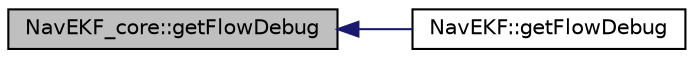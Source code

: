 digraph "NavEKF_core::getFlowDebug"
{
 // INTERACTIVE_SVG=YES
  edge [fontname="Helvetica",fontsize="10",labelfontname="Helvetica",labelfontsize="10"];
  node [fontname="Helvetica",fontsize="10",shape=record];
  rankdir="LR";
  Node1 [label="NavEKF_core::getFlowDebug",height=0.2,width=0.4,color="black", fillcolor="grey75", style="filled", fontcolor="black"];
  Node1 -> Node2 [dir="back",color="midnightblue",fontsize="10",style="solid",fontname="Helvetica"];
  Node2 [label="NavEKF::getFlowDebug",height=0.2,width=0.4,color="black", fillcolor="white", style="filled",URL="$classNavEKF.html#a7cdd3a0ebbcb7be9bd644ebb03665e55"];
}
